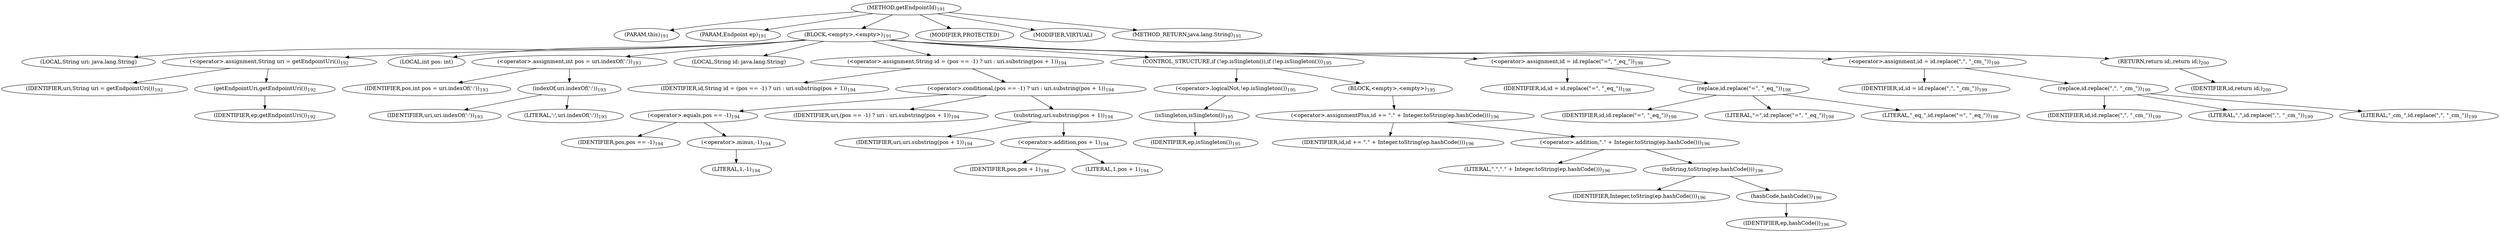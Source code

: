 digraph "getEndpointId" {  
"604" [label = <(METHOD,getEndpointId)<SUB>191</SUB>> ]
"605" [label = <(PARAM,this)<SUB>191</SUB>> ]
"606" [label = <(PARAM,Endpoint ep)<SUB>191</SUB>> ]
"607" [label = <(BLOCK,&lt;empty&gt;,&lt;empty&gt;)<SUB>191</SUB>> ]
"608" [label = <(LOCAL,String uri: java.lang.String)> ]
"609" [label = <(&lt;operator&gt;.assignment,String uri = getEndpointUri())<SUB>192</SUB>> ]
"610" [label = <(IDENTIFIER,uri,String uri = getEndpointUri())<SUB>192</SUB>> ]
"611" [label = <(getEndpointUri,getEndpointUri())<SUB>192</SUB>> ]
"612" [label = <(IDENTIFIER,ep,getEndpointUri())<SUB>192</SUB>> ]
"613" [label = <(LOCAL,int pos: int)> ]
"614" [label = <(&lt;operator&gt;.assignment,int pos = uri.indexOf(':'))<SUB>193</SUB>> ]
"615" [label = <(IDENTIFIER,pos,int pos = uri.indexOf(':'))<SUB>193</SUB>> ]
"616" [label = <(indexOf,uri.indexOf(':'))<SUB>193</SUB>> ]
"617" [label = <(IDENTIFIER,uri,uri.indexOf(':'))<SUB>193</SUB>> ]
"618" [label = <(LITERAL,':',uri.indexOf(':'))<SUB>193</SUB>> ]
"619" [label = <(LOCAL,String id: java.lang.String)> ]
"620" [label = <(&lt;operator&gt;.assignment,String id = (pos == -1) ? uri : uri.substring(pos + 1))<SUB>194</SUB>> ]
"621" [label = <(IDENTIFIER,id,String id = (pos == -1) ? uri : uri.substring(pos + 1))<SUB>194</SUB>> ]
"622" [label = <(&lt;operator&gt;.conditional,(pos == -1) ? uri : uri.substring(pos + 1))<SUB>194</SUB>> ]
"623" [label = <(&lt;operator&gt;.equals,pos == -1)<SUB>194</SUB>> ]
"624" [label = <(IDENTIFIER,pos,pos == -1)<SUB>194</SUB>> ]
"625" [label = <(&lt;operator&gt;.minus,-1)<SUB>194</SUB>> ]
"626" [label = <(LITERAL,1,-1)<SUB>194</SUB>> ]
"627" [label = <(IDENTIFIER,uri,(pos == -1) ? uri : uri.substring(pos + 1))<SUB>194</SUB>> ]
"628" [label = <(substring,uri.substring(pos + 1))<SUB>194</SUB>> ]
"629" [label = <(IDENTIFIER,uri,uri.substring(pos + 1))<SUB>194</SUB>> ]
"630" [label = <(&lt;operator&gt;.addition,pos + 1)<SUB>194</SUB>> ]
"631" [label = <(IDENTIFIER,pos,pos + 1)<SUB>194</SUB>> ]
"632" [label = <(LITERAL,1,pos + 1)<SUB>194</SUB>> ]
"633" [label = <(CONTROL_STRUCTURE,if (!ep.isSingleton()),if (!ep.isSingleton()))<SUB>195</SUB>> ]
"634" [label = <(&lt;operator&gt;.logicalNot,!ep.isSingleton())<SUB>195</SUB>> ]
"635" [label = <(isSingleton,isSingleton())<SUB>195</SUB>> ]
"636" [label = <(IDENTIFIER,ep,isSingleton())<SUB>195</SUB>> ]
"637" [label = <(BLOCK,&lt;empty&gt;,&lt;empty&gt;)<SUB>195</SUB>> ]
"638" [label = <(&lt;operator&gt;.assignmentPlus,id += &quot;.&quot; + Integer.toString(ep.hashCode()))<SUB>196</SUB>> ]
"639" [label = <(IDENTIFIER,id,id += &quot;.&quot; + Integer.toString(ep.hashCode()))<SUB>196</SUB>> ]
"640" [label = <(&lt;operator&gt;.addition,&quot;.&quot; + Integer.toString(ep.hashCode()))<SUB>196</SUB>> ]
"641" [label = <(LITERAL,&quot;.&quot;,&quot;.&quot; + Integer.toString(ep.hashCode()))<SUB>196</SUB>> ]
"642" [label = <(toString,toString(ep.hashCode()))<SUB>196</SUB>> ]
"643" [label = <(IDENTIFIER,Integer,toString(ep.hashCode()))<SUB>196</SUB>> ]
"644" [label = <(hashCode,hashCode())<SUB>196</SUB>> ]
"645" [label = <(IDENTIFIER,ep,hashCode())<SUB>196</SUB>> ]
"646" [label = <(&lt;operator&gt;.assignment,id = id.replace(&quot;=&quot;, &quot;_eq_&quot;))<SUB>198</SUB>> ]
"647" [label = <(IDENTIFIER,id,id = id.replace(&quot;=&quot;, &quot;_eq_&quot;))<SUB>198</SUB>> ]
"648" [label = <(replace,id.replace(&quot;=&quot;, &quot;_eq_&quot;))<SUB>198</SUB>> ]
"649" [label = <(IDENTIFIER,id,id.replace(&quot;=&quot;, &quot;_eq_&quot;))<SUB>198</SUB>> ]
"650" [label = <(LITERAL,&quot;=&quot;,id.replace(&quot;=&quot;, &quot;_eq_&quot;))<SUB>198</SUB>> ]
"651" [label = <(LITERAL,&quot;_eq_&quot;,id.replace(&quot;=&quot;, &quot;_eq_&quot;))<SUB>198</SUB>> ]
"652" [label = <(&lt;operator&gt;.assignment,id = id.replace(&quot;,&quot;, &quot;_cm_&quot;))<SUB>199</SUB>> ]
"653" [label = <(IDENTIFIER,id,id = id.replace(&quot;,&quot;, &quot;_cm_&quot;))<SUB>199</SUB>> ]
"654" [label = <(replace,id.replace(&quot;,&quot;, &quot;_cm_&quot;))<SUB>199</SUB>> ]
"655" [label = <(IDENTIFIER,id,id.replace(&quot;,&quot;, &quot;_cm_&quot;))<SUB>199</SUB>> ]
"656" [label = <(LITERAL,&quot;,&quot;,id.replace(&quot;,&quot;, &quot;_cm_&quot;))<SUB>199</SUB>> ]
"657" [label = <(LITERAL,&quot;_cm_&quot;,id.replace(&quot;,&quot;, &quot;_cm_&quot;))<SUB>199</SUB>> ]
"658" [label = <(RETURN,return id;,return id;)<SUB>200</SUB>> ]
"659" [label = <(IDENTIFIER,id,return id;)<SUB>200</SUB>> ]
"660" [label = <(MODIFIER,PROTECTED)> ]
"661" [label = <(MODIFIER,VIRTUAL)> ]
"662" [label = <(METHOD_RETURN,java.lang.String)<SUB>191</SUB>> ]
  "604" -> "605" 
  "604" -> "606" 
  "604" -> "607" 
  "604" -> "660" 
  "604" -> "661" 
  "604" -> "662" 
  "607" -> "608" 
  "607" -> "609" 
  "607" -> "613" 
  "607" -> "614" 
  "607" -> "619" 
  "607" -> "620" 
  "607" -> "633" 
  "607" -> "646" 
  "607" -> "652" 
  "607" -> "658" 
  "609" -> "610" 
  "609" -> "611" 
  "611" -> "612" 
  "614" -> "615" 
  "614" -> "616" 
  "616" -> "617" 
  "616" -> "618" 
  "620" -> "621" 
  "620" -> "622" 
  "622" -> "623" 
  "622" -> "627" 
  "622" -> "628" 
  "623" -> "624" 
  "623" -> "625" 
  "625" -> "626" 
  "628" -> "629" 
  "628" -> "630" 
  "630" -> "631" 
  "630" -> "632" 
  "633" -> "634" 
  "633" -> "637" 
  "634" -> "635" 
  "635" -> "636" 
  "637" -> "638" 
  "638" -> "639" 
  "638" -> "640" 
  "640" -> "641" 
  "640" -> "642" 
  "642" -> "643" 
  "642" -> "644" 
  "644" -> "645" 
  "646" -> "647" 
  "646" -> "648" 
  "648" -> "649" 
  "648" -> "650" 
  "648" -> "651" 
  "652" -> "653" 
  "652" -> "654" 
  "654" -> "655" 
  "654" -> "656" 
  "654" -> "657" 
  "658" -> "659" 
}
